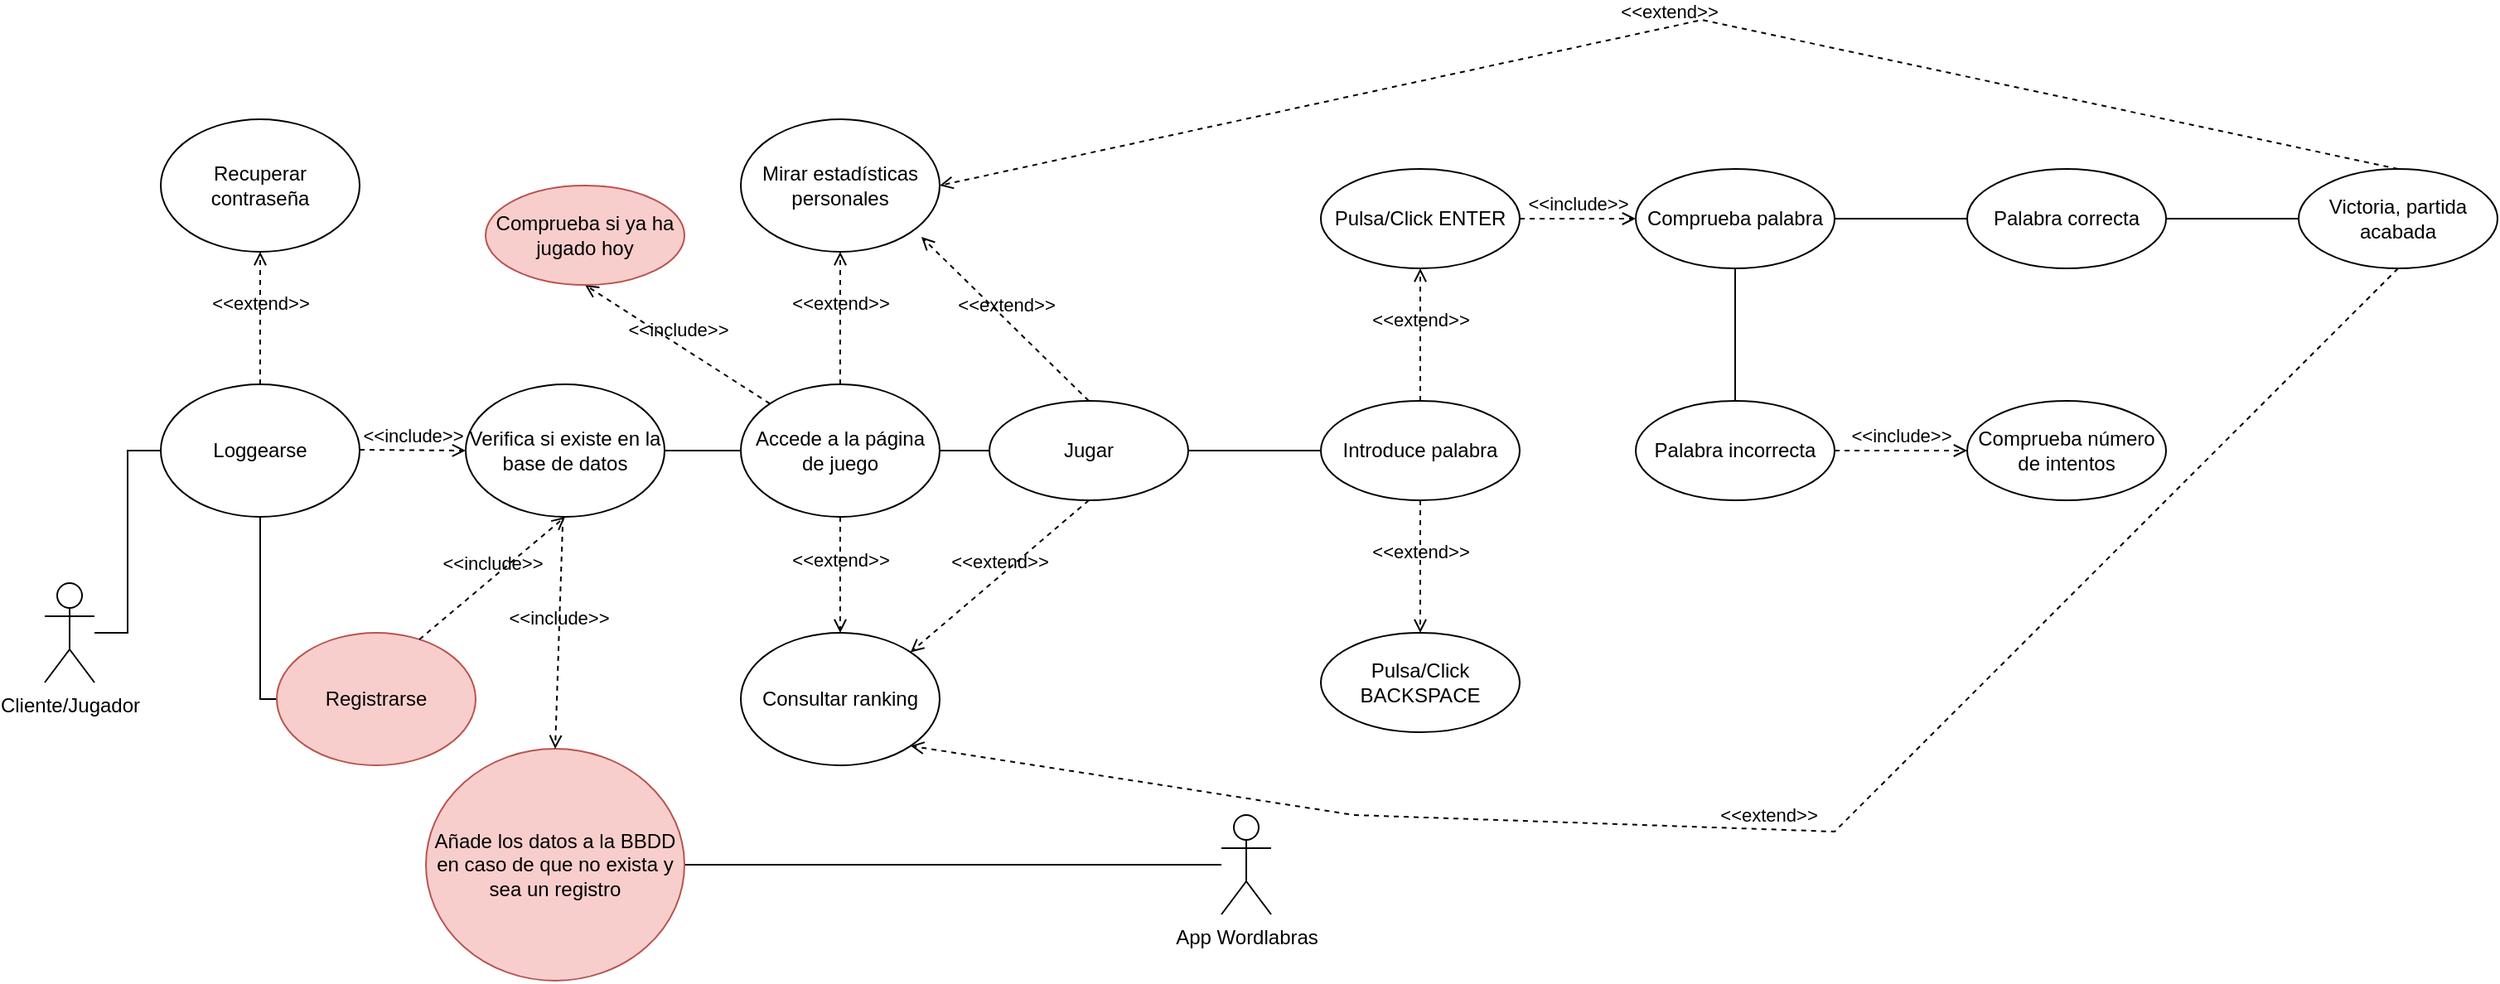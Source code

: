 <mxfile version="20.6.0" type="device" pages="5"><diagram id="zHL02T5WFE3Qr1LLwGKI" name="Diagrama Casos de uso"><mxGraphModel dx="1662" dy="752" grid="1" gridSize="10" guides="1" tooltips="1" connect="1" arrows="1" fold="1" page="1" pageScale="1" pageWidth="827" pageHeight="1169" math="0" shadow="0"><root><mxCell id="0"/><mxCell id="1" parent="0"/><mxCell id="jbg2Nz16K_-QlkdQAX3P-27" style="edgeStyle=orthogonalEdgeStyle;rounded=0;orthogonalLoop=1;jettySize=auto;html=1;entryX=0;entryY=0.5;entryDx=0;entryDy=0;endArrow=none;endFill=0;" parent="1" source="jbg2Nz16K_-QlkdQAX3P-13" target="jbg2Nz16K_-QlkdQAX3P-24" edge="1"><mxGeometry relative="1" as="geometry"/></mxCell><mxCell id="jbg2Nz16K_-QlkdQAX3P-13" value="Cliente/Jugador" style="shape=umlActor;verticalLabelPosition=bottom;verticalAlign=top;html=1;outlineConnect=0;" parent="1" vertex="1"><mxGeometry x="40" y="400" width="30" height="60" as="geometry"/></mxCell><mxCell id="jbg2Nz16K_-QlkdQAX3P-60" style="edgeStyle=orthogonalEdgeStyle;rounded=0;orthogonalLoop=1;jettySize=auto;html=1;entryX=1;entryY=0.5;entryDx=0;entryDy=0;endArrow=none;endFill=0;" parent="1" source="jbg2Nz16K_-QlkdQAX3P-20" target="jbg2Nz16K_-QlkdQAX3P-43" edge="1"><mxGeometry relative="1" as="geometry"/></mxCell><mxCell id="jbg2Nz16K_-QlkdQAX3P-20" value="App Wordlabras" style="shape=umlActor;verticalLabelPosition=bottom;verticalAlign=top;html=1;outlineConnect=0;" parent="1" vertex="1"><mxGeometry x="750" y="540" width="30" height="60" as="geometry"/></mxCell><mxCell id="jbg2Nz16K_-QlkdQAX3P-24" value="Loggearse" style="ellipse;whiteSpace=wrap;html=1;" parent="1" vertex="1"><mxGeometry x="110" y="280" width="120" height="80" as="geometry"/></mxCell><mxCell id="jbg2Nz16K_-QlkdQAX3P-39" style="edgeStyle=orthogonalEdgeStyle;rounded=0;orthogonalLoop=1;jettySize=auto;html=1;entryX=0.5;entryY=1;entryDx=0;entryDy=0;endArrow=none;endFill=0;" parent="1" source="jbg2Nz16K_-QlkdQAX3P-25" target="jbg2Nz16K_-QlkdQAX3P-24" edge="1"><mxGeometry relative="1" as="geometry"><Array as="points"><mxPoint x="170" y="470"/></Array></mxGeometry></mxCell><mxCell id="jbg2Nz16K_-QlkdQAX3P-25" value="Registrarse" style="ellipse;whiteSpace=wrap;html=1;fillColor=#f8cecc;strokeColor=#b85450;" parent="1" vertex="1"><mxGeometry x="180" y="430" width="120" height="80" as="geometry"/></mxCell><mxCell id="jbg2Nz16K_-QlkdQAX3P-26" value="Recuperar contraseña" style="ellipse;whiteSpace=wrap;html=1;" parent="1" vertex="1"><mxGeometry x="110" y="120" width="120" height="80" as="geometry"/></mxCell><mxCell id="jbg2Nz16K_-QlkdQAX3P-42" style="edgeStyle=orthogonalEdgeStyle;rounded=0;orthogonalLoop=1;jettySize=auto;html=1;entryX=0;entryY=0.5;entryDx=0;entryDy=0;endArrow=none;endFill=0;" parent="1" source="jbg2Nz16K_-QlkdQAX3P-31" target="jbg2Nz16K_-QlkdQAX3P-41" edge="1"><mxGeometry relative="1" as="geometry"/></mxCell><mxCell id="jbg2Nz16K_-QlkdQAX3P-31" value="Verifica si existe en la base de datos" style="ellipse;whiteSpace=wrap;html=1;" parent="1" vertex="1"><mxGeometry x="294" y="280" width="120" height="80" as="geometry"/></mxCell><mxCell id="jbg2Nz16K_-QlkdQAX3P-34" value="&amp;lt;&amp;lt;include&amp;gt;&amp;gt;" style="html=1;verticalAlign=bottom;labelBackgroundColor=none;endArrow=open;endFill=0;dashed=1;rounded=0;entryX=0;entryY=0.5;entryDx=0;entryDy=0;" parent="1" target="jbg2Nz16K_-QlkdQAX3P-31" edge="1"><mxGeometry width="160" relative="1" as="geometry"><mxPoint x="230" y="319.5" as="sourcePoint"/><mxPoint x="310" y="320" as="targetPoint"/></mxGeometry></mxCell><mxCell id="jbg2Nz16K_-QlkdQAX3P-35" value="&amp;lt;&amp;lt;include&amp;gt;&amp;gt;" style="html=1;verticalAlign=bottom;labelBackgroundColor=none;endArrow=open;endFill=0;dashed=1;rounded=0;entryX=0.5;entryY=1;entryDx=0;entryDy=0;exitX=0.717;exitY=0.05;exitDx=0;exitDy=0;exitPerimeter=0;" parent="1" source="jbg2Nz16K_-QlkdQAX3P-25" target="jbg2Nz16K_-QlkdQAX3P-31" edge="1"><mxGeometry width="160" relative="1" as="geometry"><mxPoint x="310" y="399" as="sourcePoint"/><mxPoint x="390" y="399.5" as="targetPoint"/></mxGeometry></mxCell><mxCell id="jbg2Nz16K_-QlkdQAX3P-37" value="&amp;lt;&amp;lt;extend&amp;gt;&amp;gt;" style="html=1;verticalAlign=bottom;labelBackgroundColor=none;endArrow=open;endFill=0;dashed=1;rounded=0;entryX=0.5;entryY=1;entryDx=0;entryDy=0;exitX=0.5;exitY=0;exitDx=0;exitDy=0;" parent="1" source="jbg2Nz16K_-QlkdQAX3P-24" target="jbg2Nz16K_-QlkdQAX3P-26" edge="1"><mxGeometry width="160" relative="1" as="geometry"><mxPoint x="140" y="270" as="sourcePoint"/><mxPoint x="300" y="270" as="targetPoint"/></mxGeometry></mxCell><mxCell id="jbg2Nz16K_-QlkdQAX3P-51" value="" style="edgeStyle=orthogonalEdgeStyle;rounded=0;orthogonalLoop=1;jettySize=auto;html=1;endArrow=none;endFill=0;" parent="1" source="jbg2Nz16K_-QlkdQAX3P-41" target="jbg2Nz16K_-QlkdQAX3P-50" edge="1"><mxGeometry relative="1" as="geometry"/></mxCell><mxCell id="jbg2Nz16K_-QlkdQAX3P-41" value="Accede a la página de juego" style="ellipse;whiteSpace=wrap;html=1;" parent="1" vertex="1"><mxGeometry x="460" y="280" width="120" height="80" as="geometry"/></mxCell><mxCell id="jbg2Nz16K_-QlkdQAX3P-43" value="Añade los datos a la BBDD en caso de que no exista y sea un registro" style="ellipse;whiteSpace=wrap;html=1;fillColor=#f8cecc;strokeColor=#b85450;" parent="1" vertex="1"><mxGeometry x="270" y="500" width="156" height="140" as="geometry"/></mxCell><mxCell id="jbg2Nz16K_-QlkdQAX3P-45" value="&amp;lt;&amp;lt;include&amp;gt;&amp;gt;" style="html=1;verticalAlign=bottom;labelBackgroundColor=none;endArrow=open;endFill=0;dashed=1;rounded=0;entryX=0.5;entryY=0;entryDx=0;entryDy=0;" parent="1" source="jbg2Nz16K_-QlkdQAX3P-31" target="jbg2Nz16K_-QlkdQAX3P-43" edge="1"><mxGeometry width="160" relative="1" as="geometry"><mxPoint x="276.04" y="444" as="sourcePoint"/><mxPoint x="364" y="370" as="targetPoint"/></mxGeometry></mxCell><mxCell id="jbg2Nz16K_-QlkdQAX3P-47" value="Mirar estadísticas personales" style="ellipse;whiteSpace=wrap;html=1;" parent="1" vertex="1"><mxGeometry x="460" y="120" width="120" height="80" as="geometry"/></mxCell><mxCell id="jbg2Nz16K_-QlkdQAX3P-49" value="&amp;lt;&amp;lt;extend&amp;gt;&amp;gt;" style="html=1;verticalAlign=bottom;labelBackgroundColor=none;endArrow=open;endFill=0;dashed=1;rounded=0;exitX=0.5;exitY=0;exitDx=0;exitDy=0;entryX=0.5;entryY=1;entryDx=0;entryDy=0;" parent="1" source="jbg2Nz16K_-QlkdQAX3P-41" target="jbg2Nz16K_-QlkdQAX3P-47" edge="1"><mxGeometry width="160" relative="1" as="geometry"><mxPoint x="521.21" y="271.72" as="sourcePoint"/><mxPoint x="519" y="200" as="targetPoint"/></mxGeometry></mxCell><mxCell id="K58g6dG1wdjdwlCnu-HU-2" value="" style="edgeStyle=orthogonalEdgeStyle;rounded=0;orthogonalLoop=1;jettySize=auto;html=1;startArrow=none;startFill=0;endArrow=none;endFill=0;" parent="1" source="jbg2Nz16K_-QlkdQAX3P-50" target="K58g6dG1wdjdwlCnu-HU-1" edge="1"><mxGeometry relative="1" as="geometry"/></mxCell><mxCell id="jbg2Nz16K_-QlkdQAX3P-50" value="Jugar" style="ellipse;whiteSpace=wrap;html=1;" parent="1" vertex="1"><mxGeometry x="610" y="290" width="120" height="60" as="geometry"/></mxCell><mxCell id="jbg2Nz16K_-QlkdQAX3P-55" value="&amp;lt;&amp;lt;extend&amp;gt;&amp;gt;" style="html=1;verticalAlign=bottom;labelBackgroundColor=none;endArrow=open;endFill=0;dashed=1;rounded=0;exitX=0.5;exitY=0;exitDx=0;exitDy=0;entryX=0.908;entryY=0.888;entryDx=0;entryDy=0;entryPerimeter=0;" parent="1" source="jbg2Nz16K_-QlkdQAX3P-50" target="jbg2Nz16K_-QlkdQAX3P-47" edge="1"><mxGeometry width="160" relative="1" as="geometry"><mxPoint x="630" y="210" as="sourcePoint"/><mxPoint x="790" y="210" as="targetPoint"/></mxGeometry></mxCell><mxCell id="jbg2Nz16K_-QlkdQAX3P-56" value="Consultar ranking" style="ellipse;whiteSpace=wrap;html=1;" parent="1" vertex="1"><mxGeometry x="460" y="430" width="120" height="80" as="geometry"/></mxCell><mxCell id="jbg2Nz16K_-QlkdQAX3P-57" value="&amp;lt;&amp;lt;extend&amp;gt;&amp;gt;" style="html=1;verticalAlign=bottom;labelBackgroundColor=none;endArrow=open;endFill=0;dashed=1;rounded=0;entryX=0.5;entryY=0;entryDx=0;entryDy=0;exitX=0.5;exitY=1;exitDx=0;exitDy=0;" parent="1" source="jbg2Nz16K_-QlkdQAX3P-41" target="jbg2Nz16K_-QlkdQAX3P-56" edge="1"><mxGeometry width="160" relative="1" as="geometry"><mxPoint x="360" y="390" as="sourcePoint"/><mxPoint x="520" y="390" as="targetPoint"/></mxGeometry></mxCell><mxCell id="jbg2Nz16K_-QlkdQAX3P-58" value="&amp;lt;&amp;lt;extend&amp;gt;&amp;gt;" style="html=1;verticalAlign=bottom;labelBackgroundColor=none;endArrow=open;endFill=0;dashed=1;rounded=0;entryX=1;entryY=0;entryDx=0;entryDy=0;exitX=0.5;exitY=1;exitDx=0;exitDy=0;" parent="1" source="jbg2Nz16K_-QlkdQAX3P-50" target="jbg2Nz16K_-QlkdQAX3P-56" edge="1"><mxGeometry width="160" relative="1" as="geometry"><mxPoint x="530" y="370" as="sourcePoint"/><mxPoint x="530" y="440" as="targetPoint"/></mxGeometry></mxCell><mxCell id="K58g6dG1wdjdwlCnu-HU-1" value="Introduce palabra" style="ellipse;whiteSpace=wrap;html=1;" parent="1" vertex="1"><mxGeometry x="810" y="290" width="120" height="60" as="geometry"/></mxCell><mxCell id="K58g6dG1wdjdwlCnu-HU-3" value="&amp;lt;&amp;lt;extend&amp;gt;&amp;gt;" style="html=1;verticalAlign=bottom;labelBackgroundColor=none;endArrow=open;endFill=0;dashed=1;rounded=0;entryX=0.5;entryY=1;entryDx=0;entryDy=0;exitX=0.5;exitY=0;exitDx=0;exitDy=0;" parent="1" source="K58g6dG1wdjdwlCnu-HU-1" target="K58g6dG1wdjdwlCnu-HU-4" edge="1"><mxGeometry width="160" relative="1" as="geometry"><mxPoint x="910" y="270" as="sourcePoint"/><mxPoint x="840" y="220" as="targetPoint"/></mxGeometry></mxCell><mxCell id="K58g6dG1wdjdwlCnu-HU-4" value="Pulsa/Click ENTER" style="ellipse;whiteSpace=wrap;html=1;" parent="1" vertex="1"><mxGeometry x="810" y="150" width="120" height="60" as="geometry"/></mxCell><mxCell id="6XDh6E8A95B48demekjl-2" value="" style="edgeStyle=orthogonalEdgeStyle;rounded=0;orthogonalLoop=1;jettySize=auto;html=1;startArrow=none;startFill=0;endArrow=none;endFill=0;" parent="1" source="K58g6dG1wdjdwlCnu-HU-5" target="6XDh6E8A95B48demekjl-1" edge="1"><mxGeometry relative="1" as="geometry"/></mxCell><mxCell id="6XDh6E8A95B48demekjl-4" style="edgeStyle=orthogonalEdgeStyle;rounded=0;orthogonalLoop=1;jettySize=auto;html=1;entryX=0.5;entryY=0;entryDx=0;entryDy=0;startArrow=none;startFill=0;endArrow=none;endFill=0;" parent="1" source="K58g6dG1wdjdwlCnu-HU-5" target="6XDh6E8A95B48demekjl-3" edge="1"><mxGeometry relative="1" as="geometry"/></mxCell><mxCell id="K58g6dG1wdjdwlCnu-HU-5" value="Comprueba palabra" style="ellipse;whiteSpace=wrap;html=1;" parent="1" vertex="1"><mxGeometry x="1000" y="150" width="120" height="60" as="geometry"/></mxCell><mxCell id="K58g6dG1wdjdwlCnu-HU-6" value="&amp;lt;&amp;lt;include&amp;gt;&amp;gt;" style="html=1;verticalAlign=bottom;labelBackgroundColor=none;endArrow=open;endFill=0;dashed=1;rounded=0;entryX=0;entryY=0.5;entryDx=0;entryDy=0;exitX=1;exitY=0.5;exitDx=0;exitDy=0;" parent="1" source="K58g6dG1wdjdwlCnu-HU-4" target="K58g6dG1wdjdwlCnu-HU-5" edge="1"><mxGeometry width="160" relative="1" as="geometry"><mxPoint x="930" y="184" as="sourcePoint"/><mxPoint x="1017.96" y="110" as="targetPoint"/></mxGeometry></mxCell><mxCell id="K58g6dG1wdjdwlCnu-HU-7" value="Pulsa/Click BACKSPACE" style="ellipse;whiteSpace=wrap;html=1;" parent="1" vertex="1"><mxGeometry x="810" y="430" width="120" height="60" as="geometry"/></mxCell><mxCell id="K58g6dG1wdjdwlCnu-HU-9" value="&amp;lt;&amp;lt;extend&amp;gt;&amp;gt;" style="html=1;verticalAlign=bottom;labelBackgroundColor=none;endArrow=open;endFill=0;dashed=1;rounded=0;entryX=0.5;entryY=0;entryDx=0;entryDy=0;exitX=0.5;exitY=1;exitDx=0;exitDy=0;" parent="1" source="K58g6dG1wdjdwlCnu-HU-1" target="K58g6dG1wdjdwlCnu-HU-7" edge="1"><mxGeometry width="160" relative="1" as="geometry"><mxPoint x="880" y="300" as="sourcePoint"/><mxPoint x="880" y="220" as="targetPoint"/></mxGeometry></mxCell><mxCell id="6XDh6E8A95B48demekjl-8" value="" style="edgeStyle=orthogonalEdgeStyle;rounded=0;orthogonalLoop=1;jettySize=auto;html=1;startArrow=none;startFill=0;endArrow=none;endFill=0;" parent="1" source="6XDh6E8A95B48demekjl-1" target="6XDh6E8A95B48demekjl-7" edge="1"><mxGeometry relative="1" as="geometry"/></mxCell><mxCell id="6XDh6E8A95B48demekjl-1" value="Palabra correcta" style="ellipse;whiteSpace=wrap;html=1;" parent="1" vertex="1"><mxGeometry x="1200" y="150" width="120" height="60" as="geometry"/></mxCell><mxCell id="6XDh6E8A95B48demekjl-3" value="Palabra incorrecta" style="ellipse;whiteSpace=wrap;html=1;" parent="1" vertex="1"><mxGeometry x="1000" y="290" width="120" height="60" as="geometry"/></mxCell><mxCell id="6XDh6E8A95B48demekjl-5" value="&amp;lt;&amp;lt;include&amp;gt;&amp;gt;" style="html=1;verticalAlign=bottom;labelBackgroundColor=none;endArrow=open;endFill=0;dashed=1;rounded=0;entryX=0;entryY=0.5;entryDx=0;entryDy=0;exitX=1;exitY=0.5;exitDx=0;exitDy=0;" parent="1" source="6XDh6E8A95B48demekjl-3" target="6XDh6E8A95B48demekjl-6" edge="1"><mxGeometry width="160" relative="1" as="geometry"><mxPoint x="1120" y="319.5" as="sourcePoint"/><mxPoint x="1190" y="319.5" as="targetPoint"/></mxGeometry></mxCell><mxCell id="6XDh6E8A95B48demekjl-6" value="Comprueba número de intentos" style="ellipse;whiteSpace=wrap;html=1;" parent="1" vertex="1"><mxGeometry x="1200" y="290" width="120" height="60" as="geometry"/></mxCell><mxCell id="6XDh6E8A95B48demekjl-7" value="Victoria, partida acabada" style="ellipse;whiteSpace=wrap;html=1;" parent="1" vertex="1"><mxGeometry x="1400" y="150" width="120" height="60" as="geometry"/></mxCell><mxCell id="6XDh6E8A95B48demekjl-9" value="&amp;lt;&amp;lt;extend&amp;gt;&amp;gt;" style="html=1;verticalAlign=bottom;labelBackgroundColor=none;endArrow=open;endFill=0;dashed=1;rounded=0;exitX=0.5;exitY=0;exitDx=0;exitDy=0;entryX=1;entryY=0.5;entryDx=0;entryDy=0;" parent="1" source="6XDh6E8A95B48demekjl-7" target="jbg2Nz16K_-QlkdQAX3P-47" edge="1"><mxGeometry width="160" relative="1" as="geometry"><mxPoint x="711.04" y="229.48" as="sourcePoint"/><mxPoint x="610" y="130.52" as="targetPoint"/><Array as="points"><mxPoint x="1040" y="60"/></Array></mxGeometry></mxCell><mxCell id="6XDh6E8A95B48demekjl-10" value="&amp;lt;&amp;lt;extend&amp;gt;&amp;gt;" style="html=1;verticalAlign=bottom;labelBackgroundColor=none;endArrow=open;endFill=0;dashed=1;rounded=0;exitX=0.5;exitY=1;exitDx=0;exitDy=0;entryX=1;entryY=1;entryDx=0;entryDy=0;" parent="1" source="6XDh6E8A95B48demekjl-7" target="jbg2Nz16K_-QlkdQAX3P-56" edge="1"><mxGeometry width="160" relative="1" as="geometry"><mxPoint x="1470" y="160" as="sourcePoint"/><mxPoint x="590" y="170" as="targetPoint"/><Array as="points"><mxPoint x="1120" y="550"/><mxPoint x="830" y="540"/></Array></mxGeometry></mxCell><mxCell id="6XDh6E8A95B48demekjl-11" value="&amp;lt;&amp;lt;include&amp;gt;&amp;gt;" style="html=1;verticalAlign=bottom;labelBackgroundColor=none;endArrow=open;endFill=0;dashed=1;rounded=0;exitX=0;exitY=0;exitDx=0;exitDy=0;entryX=0.5;entryY=1;entryDx=0;entryDy=0;" parent="1" source="jbg2Nz16K_-QlkdQAX3P-41" target="6XDh6E8A95B48demekjl-12" edge="1"><mxGeometry width="160" relative="1" as="geometry"><mxPoint x="350.0" y="244" as="sourcePoint"/><mxPoint x="410" y="220" as="targetPoint"/></mxGeometry></mxCell><mxCell id="6XDh6E8A95B48demekjl-12" value="Comprueba si ya ha jugado hoy" style="ellipse;whiteSpace=wrap;html=1;fillColor=#f8cecc;strokeColor=#b85450;" parent="1" vertex="1"><mxGeometry x="306" y="160" width="120" height="60" as="geometry"/></mxCell></root></mxGraphModel></diagram><diagram id="OJY-1GxOv5fc_V1G-ZWr" name="Diagrama de Secuencia"><mxGraphModel dx="1422" dy="752" grid="1" gridSize="10" guides="1" tooltips="1" connect="1" arrows="1" fold="1" page="1" pageScale="1" pageWidth="827" pageHeight="1169" math="0" shadow="0">&#xa;      <root>&#xa;        <mxCell id="0"/>&#xa;        <mxCell id="1" parent="0"/>&#xa;        <mxCell id="CXai0Wc8bp5_ZWrhDrSw-1" value="CLIENTE/JUGADOR" style="shape=umlLifeline;perimeter=lifelinePerimeter;whiteSpace=wrap;html=1;container=1;collapsible=0;recursiveResize=0;outlineConnect=0;" vertex="1" parent="1">&#xa;          <mxGeometry x="30" y="60" width="150" height="600" as="geometry"/>&#xa;        </mxCell>&#xa;        <mxCell id="CXai0Wc8bp5_ZWrhDrSw-31" value="" style="html=1;points=[];perimeter=orthogonalPerimeter;direction=south;" vertex="1" parent="CXai0Wc8bp5_ZWrhDrSw-1">&#xa;          <mxGeometry x="70" y="320" width="10" height="140" as="geometry"/>&#xa;        </mxCell>&#xa;        <mxCell id="CXai0Wc8bp5_ZWrhDrSw-34" value="13: Introducir palabra" style="endArrow=classic;html=1;rounded=0;endFill=1;startArrow=none;startFill=0;exitX=0.5;exitY=-0.1;exitDx=0;exitDy=0;exitPerimeter=0;" edge="1" parent="CXai0Wc8bp5_ZWrhDrSw-1" target="CXai0Wc8bp5_ZWrhDrSw-4">&#xa;          <mxGeometry x="0.055" y="10" width="50" height="50" relative="1" as="geometry">&#xa;            <mxPoint x="80" y="440.5" as="sourcePoint"/>&#xa;            <mxPoint x="260" y="440" as="targetPoint"/>&#xa;            <Array as="points">&#xa;              <mxPoint x="210" y="440"/>&#xa;            </Array>&#xa;            <mxPoint as="offset"/>&#xa;          </mxGeometry>&#xa;        </mxCell>&#xa;        <mxCell id="CXai0Wc8bp5_ZWrhDrSw-4" value="APP WORDLABRAS" style="shape=umlLifeline;perimeter=lifelinePerimeter;whiteSpace=wrap;html=1;container=1;collapsible=0;recursiveResize=0;outlineConnect=0;" vertex="1" parent="1">&#xa;          <mxGeometry x="220" y="60" width="150" height="600" as="geometry"/>&#xa;        </mxCell>&#xa;        <mxCell id="CXai0Wc8bp5_ZWrhDrSw-27" value="" style="html=1;points=[];perimeter=orthogonalPerimeter;direction=south;" vertex="1" parent="CXai0Wc8bp5_ZWrhDrSw-4">&#xa;          <mxGeometry x="70" y="110" width="10" height="180" as="geometry"/>&#xa;        </mxCell>&#xa;        <mxCell id="CXai0Wc8bp5_ZWrhDrSw-32" value="11: Mirar estadísicas" style="endArrow=open;html=1;rounded=0;endFill=0;startArrow=none;startFill=0;" edge="1" parent="CXai0Wc8bp5_ZWrhDrSw-4" target="CXai0Wc8bp5_ZWrhDrSw-4">&#xa;          <mxGeometry x="0.055" y="10" width="50" height="50" relative="1" as="geometry">&#xa;            <mxPoint x="-110" y="360" as="sourcePoint"/>&#xa;            <mxPoint x="70" y="360" as="targetPoint"/>&#xa;            <Array as="points">&#xa;              <mxPoint x="15.5" y="360"/>&#xa;            </Array>&#xa;            <mxPoint as="offset"/>&#xa;          </mxGeometry>&#xa;        </mxCell>&#xa;        <mxCell id="kuz1ccnvBrO9X1_z1zO3-3" value="" style="html=1;points=[];perimeter=orthogonalPerimeter;direction=south;" vertex="1" parent="CXai0Wc8bp5_ZWrhDrSw-4">&#xa;          <mxGeometry x="70" y="440" width="10" height="140" as="geometry"/>&#xa;        </mxCell>&#xa;        <mxCell id="CXai0Wc8bp5_ZWrhDrSw-5" value="BASE DE DATOS" style="shape=umlLifeline;perimeter=lifelinePerimeter;whiteSpace=wrap;html=1;container=1;collapsible=0;recursiveResize=0;outlineConnect=0;" vertex="1" parent="1">&#xa;          <mxGeometry x="420" y="60" width="150" height="600" as="geometry"/>&#xa;        </mxCell>&#xa;        <mxCell id="CXai0Wc8bp5_ZWrhDrSw-11" value="" style="html=1;points=[];perimeter=orthogonalPerimeter;direction=south;" vertex="1" parent="CXai0Wc8bp5_ZWrhDrSw-5">&#xa;          <mxGeometry x="70" y="120" width="10" height="160" as="geometry"/>&#xa;        </mxCell>&#xa;        <mxCell id="CXai0Wc8bp5_ZWrhDrSw-21" value="3: Comprueba si existe ya" style="endArrow=none;html=1;rounded=0;endFill=0;startArrow=open;startFill=0;fillColor=#f8cecc;strokeColor=#b85450;" edge="1" parent="CXai0Wc8bp5_ZWrhDrSw-5">&#xa;          <mxGeometry x="0.055" y="10" width="50" height="50" relative="1" as="geometry">&#xa;            <mxPoint x="-125.5" y="170" as="sourcePoint"/>&#xa;            <mxPoint x="70" y="170" as="targetPoint"/>&#xa;            <Array as="points">&#xa;              <mxPoint x="-60" y="170"/>&#xa;              <mxPoint y="170"/>&#xa;            </Array>&#xa;            <mxPoint as="offset"/>&#xa;          </mxGeometry>&#xa;        </mxCell>&#xa;        <mxCell id="CXai0Wc8bp5_ZWrhDrSw-29" value="6: Devuelve la contraseña" style="endArrow=none;html=1;rounded=0;endFill=0;startArrow=open;startFill=0;fillColor=#f8cecc;strokeColor=#b85450;" edge="1" parent="CXai0Wc8bp5_ZWrhDrSw-5">&#xa;          <mxGeometry x="0.055" y="10" width="50" height="50" relative="1" as="geometry">&#xa;            <mxPoint x="-120" y="220" as="sourcePoint"/>&#xa;            <mxPoint x="70" y="220" as="targetPoint"/>&#xa;            <Array as="points">&#xa;              <mxPoint x="-60" y="220"/>&#xa;              <mxPoint y="220"/>&#xa;            </Array>&#xa;            <mxPoint as="offset"/>&#xa;          </mxGeometry>&#xa;        </mxCell>&#xa;        <mxCell id="kuz1ccnvBrO9X1_z1zO3-2" value="" style="html=1;points=[];perimeter=orthogonalPerimeter;direction=south;" vertex="1" parent="CXai0Wc8bp5_ZWrhDrSw-5">&#xa;          <mxGeometry x="70" y="440" width="10" height="140" as="geometry"/>&#xa;        </mxCell>&#xa;        <mxCell id="CXai0Wc8bp5_ZWrhDrSw-9" value="1:Registrarse" style="endArrow=open;html=1;rounded=0;endFill=0;" edge="1" parent="1" source="CXai0Wc8bp5_ZWrhDrSw-1" target="CXai0Wc8bp5_ZWrhDrSw-4">&#xa;          <mxGeometry x="0.005" y="10" width="50" height="50" relative="1" as="geometry">&#xa;            <mxPoint x="150" y="230" as="sourcePoint"/>&#xa;            <mxPoint x="210" y="150" as="targetPoint"/>&#xa;            <Array as="points">&#xa;              <mxPoint x="230" y="170"/>&#xa;            </Array>&#xa;            <mxPoint as="offset"/>&#xa;          </mxGeometry>&#xa;        </mxCell>&#xa;        <mxCell id="CXai0Wc8bp5_ZWrhDrSw-10" value="2: Usuario, contraseña y email" style="endArrow=classic;html=1;rounded=0;endFill=1;" edge="1" parent="1" target="CXai0Wc8bp5_ZWrhDrSw-5">&#xa;          <mxGeometry x="0.055" y="10" width="50" height="50" relative="1" as="geometry">&#xa;            <mxPoint x="300" y="180" as="sourcePoint"/>&#xa;            <mxPoint x="480" y="180" as="targetPoint"/>&#xa;            <Array as="points">&#xa;              <mxPoint x="415.5" y="180"/>&#xa;            </Array>&#xa;            <mxPoint as="offset"/>&#xa;          </mxGeometry>&#xa;        </mxCell>&#xa;        <mxCell id="CXai0Wc8bp5_ZWrhDrSw-14" value="9: Datos verificados" style="endArrow=none;html=1;rounded=0;endFill=0;startArrow=classic;startFill=1;entryX=1;entryY=1.1;entryDx=0;entryDy=0;entryPerimeter=0;" edge="1" parent="1" target="CXai0Wc8bp5_ZWrhDrSw-11">&#xa;          <mxGeometry x="0.055" y="10" width="50" height="50" relative="1" as="geometry">&#xa;            <mxPoint x="300" y="340" as="sourcePoint"/>&#xa;            <mxPoint x="500" y="220" as="targetPoint"/>&#xa;            <Array as="points"/>&#xa;            <mxPoint as="offset"/>&#xa;          </mxGeometry>&#xa;        </mxCell>&#xa;        <mxCell id="CXai0Wc8bp5_ZWrhDrSw-22" value="5:Usuario y email" style="endArrow=open;html=1;rounded=0;endFill=0;startArrow=none;startFill=0;fillColor=#f8cecc;strokeColor=#b85450;entryX=0.506;entryY=1.1;entryDx=0;entryDy=0;entryPerimeter=0;" edge="1" parent="1" source="CXai0Wc8bp5_ZWrhDrSw-4" target="CXai0Wc8bp5_ZWrhDrSw-11">&#xa;          <mxGeometry x="0.055" y="10" width="50" height="50" relative="1" as="geometry">&#xa;            <mxPoint x="294.5" y="260" as="sourcePoint"/>&#xa;            <mxPoint x="490" y="260" as="targetPoint"/>&#xa;            <Array as="points">&#xa;              <mxPoint x="420" y="260"/>&#xa;            </Array>&#xa;            <mxPoint as="offset"/>&#xa;          </mxGeometry>&#xa;        </mxCell>&#xa;        <mxCell id="CXai0Wc8bp5_ZWrhDrSw-23" value="10: Opciones en la app" style="endArrow=none;html=1;rounded=0;endFill=0;startArrow=open;startFill=0;entryX=0.129;entryY=1;entryDx=0;entryDy=0;entryPerimeter=0;" edge="1" parent="1" source="CXai0Wc8bp5_ZWrhDrSw-1">&#xa;          <mxGeometry x="0.055" y="10" width="50" height="50" relative="1" as="geometry">&#xa;            <mxPoint x="100" y="340" as="sourcePoint"/>&#xa;            <mxPoint x="290" y="388.06" as="targetPoint"/>&#xa;            <Array as="points"/>&#xa;            <mxPoint as="offset"/>&#xa;          </mxGeometry>&#xa;        </mxCell>&#xa;        <mxCell id="CXai0Wc8bp5_ZWrhDrSw-26" value="4:Contraseña olvidada" style="endArrow=open;html=1;rounded=0;endFill=0;startArrow=none;startFill=0;fillColor=#f8cecc;strokeColor=#b85450;entryX=0.428;entryY=1.1;entryDx=0;entryDy=0;entryPerimeter=0;" edge="1" parent="1" source="CXai0Wc8bp5_ZWrhDrSw-1" target="CXai0Wc8bp5_ZWrhDrSw-27">&#xa;          <mxGeometry x="0.055" y="10" width="50" height="50" relative="1" as="geometry">&#xa;            <mxPoint x="110" y="260" as="sourcePoint"/>&#xa;            <mxPoint x="290" y="260" as="targetPoint"/>&#xa;            <Array as="points">&#xa;              <mxPoint x="230" y="247"/>&#xa;            </Array>&#xa;            <mxPoint as="offset"/>&#xa;          </mxGeometry>&#xa;        </mxCell>&#xa;        <mxCell id="CXai0Wc8bp5_ZWrhDrSw-20" value="7: Loggearse" style="endArrow=open;html=1;rounded=0;endFill=0;startArrow=none;startFill=0;" edge="1" parent="1">&#xa;          <mxGeometry x="0.055" y="10" width="50" height="50" relative="1" as="geometry">&#xa;            <mxPoint x="104.5" y="290" as="sourcePoint"/>&#xa;            <mxPoint x="295" y="290" as="targetPoint"/>&#xa;            <Array as="points">&#xa;              <mxPoint x="230" y="290"/>&#xa;            </Array>&#xa;            <mxPoint as="offset"/>&#xa;          </mxGeometry>&#xa;        </mxCell>&#xa;        <mxCell id="CXai0Wc8bp5_ZWrhDrSw-30" value="8: Usuario y contraseña" style="endArrow=classic;html=1;rounded=0;endFill=1;exitX=0.8;exitY=-0.3;exitDx=0;exitDy=0;exitPerimeter=0;entryX=0.844;entryY=1.1;entryDx=0;entryDy=0;entryPerimeter=0;" edge="1" parent="1" source="CXai0Wc8bp5_ZWrhDrSw-27" target="CXai0Wc8bp5_ZWrhDrSw-11">&#xa;          <mxGeometry x="0.055" y="10" width="50" height="50" relative="1" as="geometry">&#xa;            <mxPoint x="300" y="300" as="sourcePoint"/>&#xa;            <mxPoint x="494.5" y="300" as="targetPoint"/>&#xa;            <Array as="points">&#xa;              <mxPoint x="410" y="315"/>&#xa;            </Array>&#xa;            <mxPoint as="offset"/>&#xa;          </mxGeometry>&#xa;        </mxCell>&#xa;        <mxCell id="CXai0Wc8bp5_ZWrhDrSw-33" value="12: Visualizar ranking" style="endArrow=open;html=1;rounded=0;endFill=0;startArrow=none;startFill=0;exitX=0.5;exitY=-0.1;exitDx=0;exitDy=0;exitPerimeter=0;" edge="1" parent="1" source="CXai0Wc8bp5_ZWrhDrSw-31" target="CXai0Wc8bp5_ZWrhDrSw-4">&#xa;          <mxGeometry x="0.055" y="10" width="50" height="50" relative="1" as="geometry">&#xa;            <mxPoint x="115.5" y="449.5" as="sourcePoint"/>&#xa;            <mxPoint x="300" y="449.5" as="targetPoint"/>&#xa;            <Array as="points">&#xa;              <mxPoint x="241" y="449.5"/>&#xa;            </Array>&#xa;            <mxPoint as="offset"/>&#xa;          </mxGeometry>&#xa;        </mxCell>&#xa;        <mxCell id="kuz1ccnvBrO9X1_z1zO3-1" value="14: Comprueba plabra" style="endArrow=classic;html=1;rounded=0;endFill=1;startArrow=none;startFill=0;" edge="1" parent="1" source="CXai0Wc8bp5_ZWrhDrSw-4" target="CXai0Wc8bp5_ZWrhDrSw-5">&#xa;          <mxGeometry x="0.055" y="10" width="50" height="50" relative="1" as="geometry">&#xa;            <mxPoint x="290" y="510.5" as="sourcePoint"/>&#xa;            <mxPoint x="474.5" y="510" as="targetPoint"/>&#xa;            <Array as="points">&#xa;              <mxPoint x="420" y="510"/>&#xa;            </Array>&#xa;            <mxPoint as="offset"/>&#xa;          </mxGeometry>&#xa;        </mxCell>&#xa;        <mxCell id="kuz1ccnvBrO9X1_z1zO3-4" value="15: Palabra verificada" style="endArrow=none;html=1;rounded=0;endFill=0;startArrow=classic;startFill=1;entryX=0.479;entryY=1;entryDx=0;entryDy=0;entryPerimeter=0;exitX=0.5;exitY=0;exitDx=0;exitDy=0;exitPerimeter=0;" edge="1" parent="1" source="kuz1ccnvBrO9X1_z1zO3-3" target="kuz1ccnvBrO9X1_z1zO3-2">&#xa;          <mxGeometry x="0.055" y="10" width="50" height="50" relative="1" as="geometry">&#xa;            <mxPoint x="290" y="569.5" as="sourcePoint"/>&#xa;            <mxPoint x="479" y="569.5" as="targetPoint"/>&#xa;            <Array as="points"/>&#xa;            <mxPoint as="offset"/>&#xa;          </mxGeometry>&#xa;        </mxCell>&#xa;        <mxCell id="kuz1ccnvBrO9X1_z1zO3-5" value="16: Partida acabada" style="endArrow=none;html=1;rounded=0;endFill=0;startArrow=open;startFill=0;entryX=0.557;entryY=1.1;entryDx=0;entryDy=0;entryPerimeter=0;" edge="1" parent="1" source="CXai0Wc8bp5_ZWrhDrSw-1" target="kuz1ccnvBrO9X1_z1zO3-3">&#xa;          <mxGeometry x="0.055" y="10" width="50" height="50" relative="1" as="geometry">&#xa;            <mxPoint x="110" y="580" as="sourcePoint"/>&#xa;            <mxPoint x="300" y="577.06" as="targetPoint"/>&#xa;            <Array as="points"/>&#xa;            <mxPoint as="offset"/>&#xa;          </mxGeometry>&#xa;        </mxCell>&#xa;      </root>&#xa;    </mxGraphModel></diagram><diagram id="I2i5D2KzvxqGLJAAfCVn" name="Diagrama de clases"><mxGraphModel dx="1422" dy="752" grid="1" gridSize="10" guides="1" tooltips="1" connect="1" arrows="1" fold="1" page="1" pageScale="1" pageWidth="827" pageHeight="1169" math="0" shadow="0"><root><mxCell id="0"/><mxCell id="1" parent="0"/><mxCell id="WardaRvJjs3jOOPIKG3z-18" style="edgeStyle=orthogonalEdgeStyle;rounded=0;orthogonalLoop=1;jettySize=auto;html=1;endArrow=none;endFill=0;" edge="1" parent="1" source="WardaRvJjs3jOOPIKG3z-4" target="WardaRvJjs3jOOPIKG3z-14"><mxGeometry relative="1" as="geometry"/></mxCell><mxCell id="WardaRvJjs3jOOPIKG3z-19" value="Obtiene" style="edgeLabel;html=1;align=center;verticalAlign=middle;resizable=0;points=[];" vertex="1" connectable="0" parent="WardaRvJjs3jOOPIKG3z-18"><mxGeometry x="-0.271" y="-1" relative="1" as="geometry"><mxPoint y="-11" as="offset"/></mxGeometry></mxCell><mxCell id="WardaRvJjs3jOOPIKG3z-21" value="1..*" style="edgeLabel;html=1;align=center;verticalAlign=middle;resizable=0;points=[];" vertex="1" connectable="0" parent="WardaRvJjs3jOOPIKG3z-18"><mxGeometry x="-0.814" y="-3" relative="1" as="geometry"><mxPoint x="-3" y="-13" as="offset"/></mxGeometry></mxCell><mxCell id="WardaRvJjs3jOOPIKG3z-22" value="0..*" style="edgeLabel;html=1;align=center;verticalAlign=middle;resizable=0;points=[];" vertex="1" connectable="0" parent="WardaRvJjs3jOOPIKG3z-18"><mxGeometry x="0.829" relative="1" as="geometry"><mxPoint y="-10" as="offset"/></mxGeometry></mxCell><mxCell id="WardaRvJjs3jOOPIKG3z-4" value="usuario" style="swimlane;fontStyle=1;align=center;verticalAlign=top;childLayout=stackLayout;horizontal=1;startSize=26;horizontalStack=0;resizeParent=1;resizeParentMax=0;resizeLast=0;collapsible=1;marginBottom=0;" vertex="1" parent="1"><mxGeometry x="40" y="90" width="160" height="140" as="geometry"><mxRectangle x="40" y="90" width="80" height="30" as="alternateBounds"/></mxGeometry></mxCell><mxCell id="WardaRvJjs3jOOPIKG3z-5" value="- usuario: String&#xA;- password: String&#xA;" style="text;strokeColor=none;fillColor=none;align=left;verticalAlign=top;spacingLeft=4;spacingRight=4;overflow=hidden;rotatable=0;points=[[0,0.5],[1,0.5]];portConstraint=eastwest;" vertex="1" parent="WardaRvJjs3jOOPIKG3z-4"><mxGeometry y="26" width="160" height="34" as="geometry"/></mxCell><mxCell id="WardaRvJjs3jOOPIKG3z-6" value="" style="line;strokeWidth=1;fillColor=none;align=left;verticalAlign=middle;spacingTop=-1;spacingLeft=3;spacingRight=3;rotatable=0;labelPosition=right;points=[];portConstraint=eastwest;strokeColor=inherit;" vertex="1" parent="WardaRvJjs3jOOPIKG3z-4"><mxGeometry y="60" width="160" height="8" as="geometry"/></mxCell><mxCell id="WardaRvJjs3jOOPIKG3z-7" value="+ getUsuario(): String&#xA;+ getPassword(): String&#xA;+ setUsuario(): String&#xA;+ setPassword(): String&#xA;" style="text;strokeColor=none;fillColor=none;align=left;verticalAlign=top;spacingLeft=4;spacingRight=4;overflow=hidden;rotatable=0;points=[[0,0.5],[1,0.5]];portConstraint=eastwest;" vertex="1" parent="WardaRvJjs3jOOPIKG3z-4"><mxGeometry y="68" width="160" height="72" as="geometry"/></mxCell><mxCell id="WardaRvJjs3jOOPIKG3z-14" value="estadistica" style="swimlane;fontStyle=1;align=center;verticalAlign=top;childLayout=stackLayout;horizontal=1;startSize=26;horizontalStack=0;resizeParent=1;resizeParentMax=0;resizeLast=0;collapsible=1;marginBottom=0;" vertex="1" parent="1"><mxGeometry x="360" y="60" width="160" height="200" as="geometry"><mxRectangle x="40" y="90" width="80" height="30" as="alternateBounds"/></mxGeometry></mxCell><mxCell id="WardaRvJjs3jOOPIKG3z-15" value="- usuario: String&#xA;- fecha: String&#xA;- intentos: int&#xA;&#xA;" style="text;strokeColor=none;fillColor=none;align=left;verticalAlign=top;spacingLeft=4;spacingRight=4;overflow=hidden;rotatable=0;points=[[0,0.5],[1,0.5]];portConstraint=eastwest;" vertex="1" parent="WardaRvJjs3jOOPIKG3z-14"><mxGeometry y="26" width="160" height="54" as="geometry"/></mxCell><mxCell id="WardaRvJjs3jOOPIKG3z-16" value="" style="line;strokeWidth=1;fillColor=none;align=left;verticalAlign=middle;spacingTop=-1;spacingLeft=3;spacingRight=3;rotatable=0;labelPosition=right;points=[];portConstraint=eastwest;strokeColor=inherit;" vertex="1" parent="WardaRvJjs3jOOPIKG3z-14"><mxGeometry y="80" width="160" height="8" as="geometry"/></mxCell><mxCell id="WardaRvJjs3jOOPIKG3z-17" value="+ getUsuario(): String&#xA;+ getFecha(): String&#xA;+getIntentos(): Int&#xA;+ setUsuario(): String&#xA;+ setFecha(): String&#xA;+setIntentos(): int&#xA;" style="text;strokeColor=none;fillColor=none;align=left;verticalAlign=top;spacingLeft=4;spacingRight=4;overflow=hidden;rotatable=0;points=[[0,0.5],[1,0.5]];portConstraint=eastwest;" vertex="1" parent="WardaRvJjs3jOOPIKG3z-14"><mxGeometry y="88" width="160" height="112" as="geometry"/></mxCell></root></mxGraphModel></diagram><diagram id="80ViXRFhBqhpC1ZmDGU1" name="Diagrama de Objetos"><mxGraphModel dx="1422" dy="752" grid="1" gridSize="10" guides="1" tooltips="1" connect="1" arrows="1" fold="1" page="1" pageScale="1" pageWidth="827" pageHeight="1169" math="0" shadow="0"><root><mxCell id="0"/><mxCell id="1" parent="0"/><mxCell id="B4pJS5IteJBNKU9Y26CV-1" style="edgeStyle=orthogonalEdgeStyle;rounded=0;orthogonalLoop=1;jettySize=auto;html=1;endArrow=none;endFill=0;" edge="1" parent="1" source="B4pJS5IteJBNKU9Y26CV-5" target="B4pJS5IteJBNKU9Y26CV-9"><mxGeometry relative="1" as="geometry"/></mxCell><mxCell id="B4pJS5IteJBNKU9Y26CV-2" value="Obtiene" style="edgeLabel;html=1;align=center;verticalAlign=middle;resizable=0;points=[];" vertex="1" connectable="0" parent="B4pJS5IteJBNKU9Y26CV-1"><mxGeometry x="-0.271" y="-1" relative="1" as="geometry"><mxPoint y="-11" as="offset"/></mxGeometry></mxCell><mxCell id="B4pJS5IteJBNKU9Y26CV-3" value="1..*" style="edgeLabel;html=1;align=center;verticalAlign=middle;resizable=0;points=[];" vertex="1" connectable="0" parent="B4pJS5IteJBNKU9Y26CV-1"><mxGeometry x="-0.814" y="-3" relative="1" as="geometry"><mxPoint x="-3" y="-13" as="offset"/></mxGeometry></mxCell><mxCell id="B4pJS5IteJBNKU9Y26CV-4" value="0..*" style="edgeLabel;html=1;align=center;verticalAlign=middle;resizable=0;points=[];" vertex="1" connectable="0" parent="B4pJS5IteJBNKU9Y26CV-1"><mxGeometry x="0.829" relative="1" as="geometry"><mxPoint y="-10" as="offset"/></mxGeometry></mxCell><mxCell id="B4pJS5IteJBNKU9Y26CV-5" value="usuario" style="swimlane;fontStyle=1;align=center;verticalAlign=top;childLayout=stackLayout;horizontal=1;startSize=26;horizontalStack=0;resizeParent=1;resizeParentMax=0;resizeLast=0;collapsible=1;marginBottom=0;" vertex="1" parent="1"><mxGeometry x="40" y="90" width="160" height="98" as="geometry"><mxRectangle x="40" y="90" width="80" height="30" as="alternateBounds"/></mxGeometry></mxCell><mxCell id="B4pJS5IteJBNKU9Y26CV-6" value="- id_usuario: int&#xA;- usuario: String&#xA;- password: String&#xA;" style="text;strokeColor=none;fillColor=none;align=left;verticalAlign=top;spacingLeft=4;spacingRight=4;overflow=hidden;rotatable=0;points=[[0,0.5],[1,0.5]];portConstraint=eastwest;" vertex="1" parent="B4pJS5IteJBNKU9Y26CV-5"><mxGeometry y="26" width="160" height="64" as="geometry"/></mxCell><mxCell id="B4pJS5IteJBNKU9Y26CV-7" value="" style="line;strokeWidth=1;fillColor=none;align=left;verticalAlign=middle;spacingTop=-1;spacingLeft=3;spacingRight=3;rotatable=0;labelPosition=right;points=[];portConstraint=eastwest;strokeColor=inherit;" vertex="1" parent="B4pJS5IteJBNKU9Y26CV-5"><mxGeometry y="90" width="160" height="8" as="geometry"/></mxCell><mxCell id="B4pJS5IteJBNKU9Y26CV-9" value="estadistica" style="swimlane;fontStyle=1;align=center;verticalAlign=top;childLayout=stackLayout;horizontal=1;startSize=26;horizontalStack=0;resizeParent=1;resizeParentMax=0;resizeLast=0;collapsible=1;marginBottom=0;" vertex="1" parent="1"><mxGeometry x="370" y="80" width="160" height="118" as="geometry"><mxRectangle x="40" y="90" width="80" height="30" as="alternateBounds"/></mxGeometry></mxCell><mxCell id="B4pJS5IteJBNKU9Y26CV-10" value="- id_estadistica: int&#xA;- usuario: String&#xA;- fecha: String&#xA;- victoria: int&#xA;- intentos: int&#xA;&#xA;" style="text;strokeColor=none;fillColor=none;align=left;verticalAlign=top;spacingLeft=4;spacingRight=4;overflow=hidden;rotatable=0;points=[[0,0.5],[1,0.5]];portConstraint=eastwest;" vertex="1" parent="B4pJS5IteJBNKU9Y26CV-9"><mxGeometry y="26" width="160" height="84" as="geometry"/></mxCell><mxCell id="B4pJS5IteJBNKU9Y26CV-11" value="" style="line;strokeWidth=1;fillColor=none;align=left;verticalAlign=middle;spacingTop=-1;spacingLeft=3;spacingRight=3;rotatable=0;labelPosition=right;points=[];portConstraint=eastwest;strokeColor=inherit;" vertex="1" parent="B4pJS5IteJBNKU9Y26CV-9"><mxGeometry y="110" width="160" height="8" as="geometry"/></mxCell></root></mxGraphModel></diagram><diagram id="RkmA_AId63gjOzczSxcq" name=" Diagrama de estados de las clases principales"><mxGraphModel dx="1422" dy="752" grid="1" gridSize="10" guides="1" tooltips="1" connect="1" arrows="1" fold="1" page="1" pageScale="1" pageWidth="827" pageHeight="1169" math="0" shadow="0"><root><mxCell id="0"/><mxCell id="1" parent="0"/><mxCell id="lIVJTIUy1IkQslbcD8wR-1" value="" style="ellipse;html=1;shape=startState;fillColor=#000000;strokeColor=#ff0000;" vertex="1" parent="1"><mxGeometry x="45" y="45" width="30" height="30" as="geometry"/></mxCell><mxCell id="lIVJTIUy1IkQslbcD8wR-2" value="" style="edgeStyle=orthogonalEdgeStyle;html=1;verticalAlign=bottom;endArrow=classic;endSize=8;strokeColor=#ff0000;rounded=0;endFill=1;entryX=0.5;entryY=0;entryDx=0;entryDy=0;exitX=0.5;exitY=1;exitDx=0;exitDy=0;" edge="1" source="lIVJTIUy1IkQslbcD8wR-1" parent="1" target="lIVJTIUy1IkQslbcD8wR-6"><mxGeometry relative="1" as="geometry"><mxPoint x="104" y="140" as="targetPoint"/><mxPoint x="104" y="90" as="sourcePoint"/></mxGeometry></mxCell><mxCell id="lIVJTIUy1IkQslbcD8wR-3" value="registrar() / loggear ()" style="edgeLabel;html=1;align=center;verticalAlign=middle;resizable=0;points=[];" vertex="1" connectable="0" parent="lIVJTIUy1IkQslbcD8wR-2"><mxGeometry x="0.148" y="-1" relative="1" as="geometry"><mxPoint x="1" y="-9" as="offset"/></mxGeometry></mxCell><mxCell id="lIVJTIUy1IkQslbcD8wR-9" style="edgeStyle=orthogonalEdgeStyle;rounded=0;orthogonalLoop=1;jettySize=auto;html=1;endArrow=classic;endFill=1;entryX=-0.2;entryY=0.167;entryDx=0;entryDy=0;entryPerimeter=0;" edge="1" parent="1" source="lIVJTIUy1IkQslbcD8wR-6" target="ScTDcFE0necAt2QCU-P6-1"><mxGeometry relative="1" as="geometry"/></mxCell><mxCell id="lIVJTIUy1IkQslbcD8wR-6" value="usuario" style="rounded=1;whiteSpace=wrap;html=1;arcSize=40;fontColor=#000000;fillColor=#ffffc0;strokeColor=#ff0000;" vertex="1" parent="1"><mxGeometry y="170" width="120" height="40" as="geometry"/></mxCell><mxCell id="ScTDcFE0necAt2QCU-P6-4" value="" style="edgeStyle=orthogonalEdgeStyle;rounded=0;orthogonalLoop=1;jettySize=auto;html=1;endArrow=none;endFill=0;entryX=1.4;entryY=0.125;entryDx=0;entryDy=0;entryPerimeter=0;startArrow=classic;startFill=1;" edge="1" parent="1" source="lIVJTIUy1IkQslbcD8wR-8" target="ScTDcFE0necAt2QCU-P6-1"><mxGeometry relative="1" as="geometry"/></mxCell><mxCell id="ScTDcFE0necAt2QCU-P6-12" value="" style="edgeStyle=orthogonalEdgeStyle;rounded=0;orthogonalLoop=1;jettySize=auto;html=1;startArrow=none;startFill=0;endArrow=open;endFill=0;" edge="1" parent="1" source="lIVJTIUy1IkQslbcD8wR-8" target="ScTDcFE0necAt2QCU-P6-11"><mxGeometry relative="1" as="geometry"/></mxCell><mxCell id="ScTDcFE0necAt2QCU-P6-14" value="" style="edgeStyle=orthogonalEdgeStyle;rounded=0;orthogonalLoop=1;jettySize=auto;html=1;startArrow=none;startFill=0;endArrow=open;endFill=0;" edge="1" parent="1" source="lIVJTIUy1IkQslbcD8wR-8" target="ScTDcFE0necAt2QCU-P6-13"><mxGeometry x="-0.053" y="10" relative="1" as="geometry"><mxPoint as="offset"/></mxGeometry></mxCell><mxCell id="ScTDcFE0necAt2QCU-P6-17" style="edgeStyle=orthogonalEdgeStyle;rounded=0;orthogonalLoop=1;jettySize=auto;html=1;entryX=0.5;entryY=1;entryDx=0;entryDy=0;entryPerimeter=0;startArrow=open;startFill=0;endArrow=none;endFill=0;" edge="1" parent="1" source="lIVJTIUy1IkQslbcD8wR-8" target="ScTDcFE0necAt2QCU-P6-16"><mxGeometry relative="1" as="geometry"/></mxCell><mxCell id="lIVJTIUy1IkQslbcD8wR-8" value="juega" style="rounded=1;whiteSpace=wrap;html=1;arcSize=40;fontColor=#000000;fillColor=#ffffc0;strokeColor=#ff0000;" vertex="1" parent="1"><mxGeometry x="240" y="160" width="120" height="40" as="geometry"/></mxCell><mxCell id="ScTDcFE0necAt2QCU-P6-1" value="" style="html=1;points=[];perimeter=orthogonalPerimeter;" vertex="1" parent="1"><mxGeometry x="160" y="150" width="10" height="240" as="geometry"/></mxCell><mxCell id="ScTDcFE0necAt2QCU-P6-5" value="comprueba()" style="edgeStyle=orthogonalEdgeStyle;rounded=0;orthogonalLoop=1;jettySize=auto;html=1;endArrow=none;endFill=0;entryX=1.2;entryY=0.421;entryDx=0;entryDy=0;entryPerimeter=0;startArrow=classic;startFill=1;" edge="1" parent="1" source="ScTDcFE0necAt2QCU-P6-6" target="ScTDcFE0necAt2QCU-P6-1"><mxGeometry x="-0.091" y="-20" relative="1" as="geometry"><mxPoint x="224" y="220" as="targetPoint"/><mxPoint as="offset"/></mxGeometry></mxCell><mxCell id="ScTDcFE0necAt2QCU-P6-6" value="estadisticas" style="rounded=1;whiteSpace=wrap;html=1;arcSize=40;fontColor=#000000;fillColor=#ffffc0;strokeColor=#ff0000;" vertex="1" parent="1"><mxGeometry x="240" y="230" width="120" height="40" as="geometry"/></mxCell><mxCell id="ScTDcFE0necAt2QCU-P6-7" value="visualiza()" style="edgeStyle=orthogonalEdgeStyle;rounded=0;orthogonalLoop=1;jettySize=auto;html=1;endArrow=none;endFill=0;entryX=1.2;entryY=0.75;entryDx=0;entryDy=0;entryPerimeter=0;startArrow=classic;startFill=1;" edge="1" parent="1" source="ScTDcFE0necAt2QCU-P6-8" target="ScTDcFE0necAt2QCU-P6-1"><mxGeometry x="-0.056" y="-20" relative="1" as="geometry"><mxPoint x="244" y="170" as="targetPoint"/><mxPoint as="offset"/></mxGeometry></mxCell><mxCell id="ScTDcFE0necAt2QCU-P6-8" value="ranking" style="rounded=1;whiteSpace=wrap;html=1;arcSize=40;fontColor=#000000;fillColor=#ffffc0;strokeColor=#ff0000;" vertex="1" parent="1"><mxGeometry x="240" y="310" width="120" height="40" as="geometry"/></mxCell><mxCell id="ScTDcFE0necAt2QCU-P6-24" style="edgeStyle=orthogonalEdgeStyle;rounded=0;orthogonalLoop=1;jettySize=auto;html=1;entryX=0.5;entryY=0;entryDx=0;entryDy=0;startArrow=none;startFill=0;endArrow=classic;endFill=1;" edge="1" parent="1" source="ScTDcFE0necAt2QCU-P6-11" target="ScTDcFE0necAt2QCU-P6-19"><mxGeometry relative="1" as="geometry"/></mxCell><mxCell id="ScTDcFE0necAt2QCU-P6-11" value="Gana" style="ellipse;whiteSpace=wrap;html=1;fillColor=#ffffc0;strokeColor=#ff0000;fontColor=#000000;rounded=1;arcSize=40;" vertex="1" parent="1"><mxGeometry x="560" y="30" width="120" height="60" as="geometry"/></mxCell><mxCell id="ScTDcFE0necAt2QCU-P6-25" style="edgeStyle=orthogonalEdgeStyle;rounded=0;orthogonalLoop=1;jettySize=auto;html=1;entryX=0.5;entryY=1;entryDx=0;entryDy=0;startArrow=none;startFill=0;endArrow=classic;endFill=1;" edge="1" parent="1" source="ScTDcFE0necAt2QCU-P6-13" target="ScTDcFE0necAt2QCU-P6-19"><mxGeometry relative="1" as="geometry"/></mxCell><mxCell id="ScTDcFE0necAt2QCU-P6-13" value="Pierde" style="ellipse;whiteSpace=wrap;html=1;fillColor=#ffffc0;strokeColor=#ff0000;fontColor=#000000;rounded=1;arcSize=40;" vertex="1" parent="1"><mxGeometry x="560" y="260" width="120" height="60" as="geometry"/></mxCell><mxCell id="ScTDcFE0necAt2QCU-P6-18" style="edgeStyle=orthogonalEdgeStyle;rounded=0;orthogonalLoop=1;jettySize=auto;html=1;entryX=1;entryY=0.5;entryDx=0;entryDy=0;startArrow=open;startFill=0;endArrow=none;endFill=0;" edge="1" parent="1" source="ScTDcFE0necAt2QCU-P6-16" target="lIVJTIUy1IkQslbcD8wR-8"><mxGeometry relative="1" as="geometry"/></mxCell><mxCell id="ScTDcFE0necAt2QCU-P6-16" value="Falla sin ser el ultimo intento" style="pointerEvents=1;verticalLabelPosition=bottom;shadow=0;dashed=0;align=center;html=1;verticalAlign=top;shape=mxgraph.electrical.miscellaneous.loop_antenna" vertex="1" parent="1"><mxGeometry x="460" y="45" width="60" height="60" as="geometry"/></mxCell><mxCell id="ScTDcFE0necAt2QCU-P6-19" value="" style="ellipse;html=1;shape=endState;fillColor=#000000;strokeColor=#ff0000;" vertex="1" parent="1"><mxGeometry x="690" y="150" width="30" height="30" as="geometry"/></mxCell></root></mxGraphModel></diagram></mxfile>